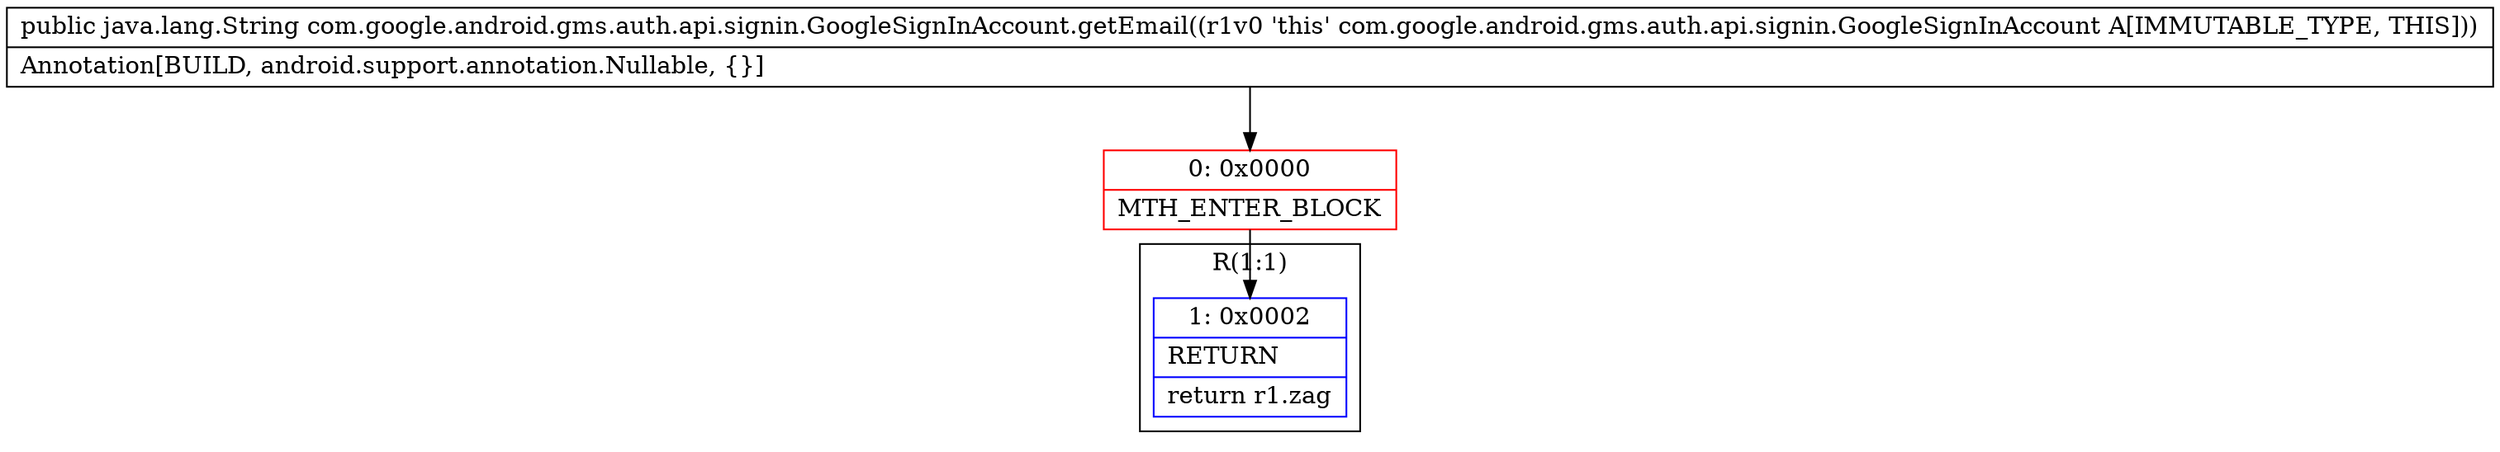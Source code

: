 digraph "CFG forcom.google.android.gms.auth.api.signin.GoogleSignInAccount.getEmail()Ljava\/lang\/String;" {
subgraph cluster_Region_1468327528 {
label = "R(1:1)";
node [shape=record,color=blue];
Node_1 [shape=record,label="{1\:\ 0x0002|RETURN\l|return r1.zag\l}"];
}
Node_0 [shape=record,color=red,label="{0\:\ 0x0000|MTH_ENTER_BLOCK\l}"];
MethodNode[shape=record,label="{public java.lang.String com.google.android.gms.auth.api.signin.GoogleSignInAccount.getEmail((r1v0 'this' com.google.android.gms.auth.api.signin.GoogleSignInAccount A[IMMUTABLE_TYPE, THIS]))  | Annotation[BUILD, android.support.annotation.Nullable, \{\}]\l}"];
MethodNode -> Node_0;
Node_0 -> Node_1;
}

